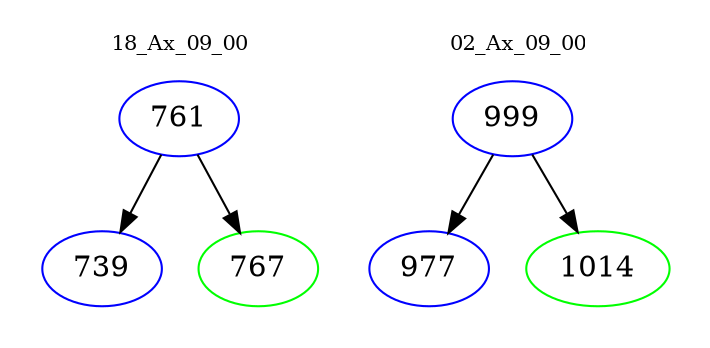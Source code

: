 digraph{
subgraph cluster_0 {
color = white
label = "18_Ax_09_00";
fontsize=10;
T0_761 [label="761", color="blue"]
T0_761 -> T0_739 [color="black"]
T0_739 [label="739", color="blue"]
T0_761 -> T0_767 [color="black"]
T0_767 [label="767", color="green"]
}
subgraph cluster_1 {
color = white
label = "02_Ax_09_00";
fontsize=10;
T1_999 [label="999", color="blue"]
T1_999 -> T1_977 [color="black"]
T1_977 [label="977", color="blue"]
T1_999 -> T1_1014 [color="black"]
T1_1014 [label="1014", color="green"]
}
}

